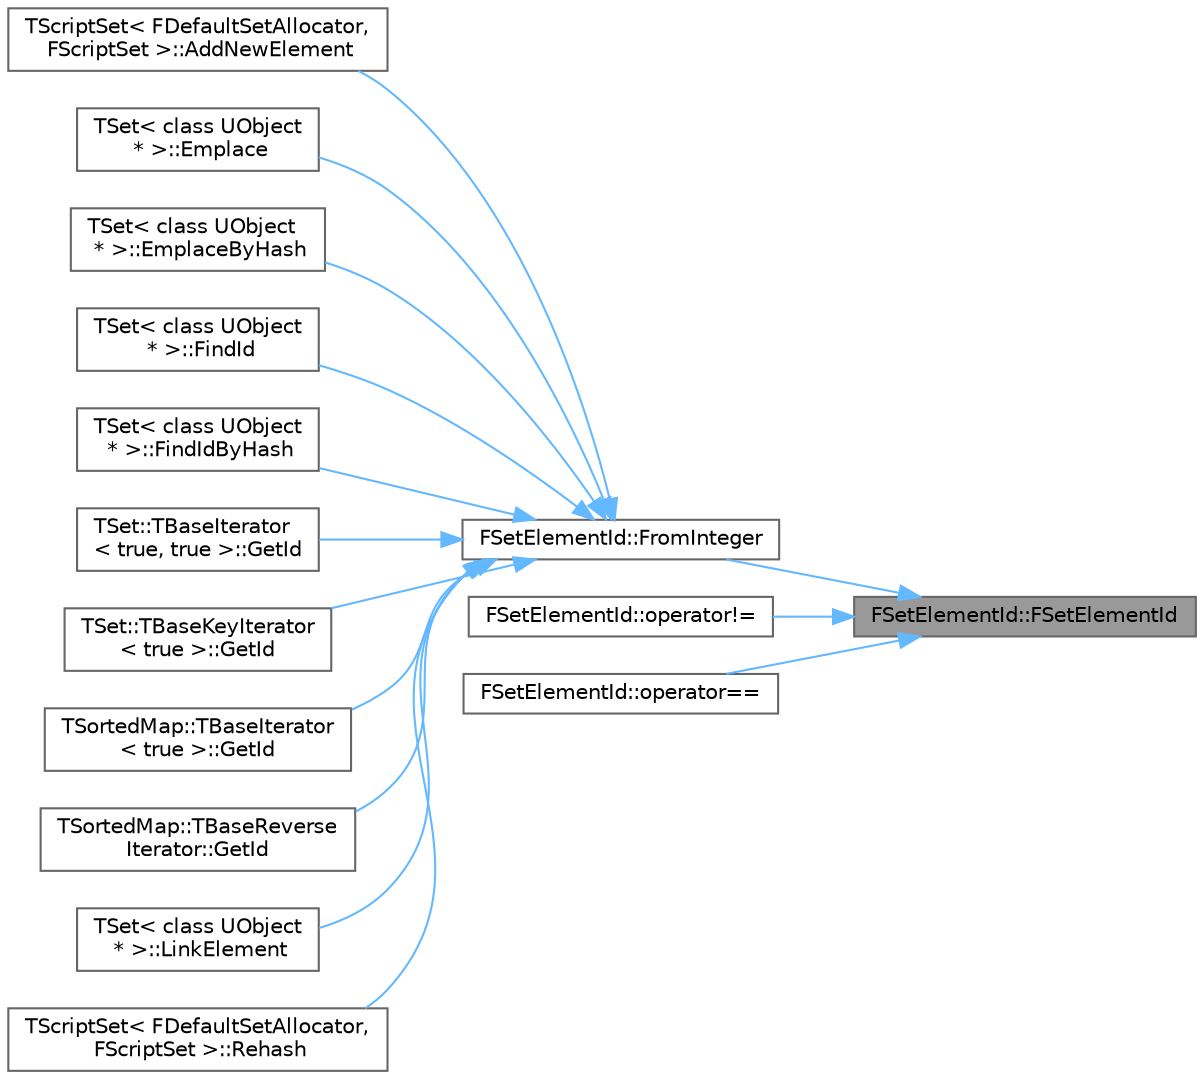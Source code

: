 digraph "FSetElementId::FSetElementId"
{
 // INTERACTIVE_SVG=YES
 // LATEX_PDF_SIZE
  bgcolor="transparent";
  edge [fontname=Helvetica,fontsize=10,labelfontname=Helvetica,labelfontsize=10];
  node [fontname=Helvetica,fontsize=10,shape=box,height=0.2,width=0.4];
  rankdir="RL";
  Node1 [id="Node000001",label="FSetElementId::FSetElementId",height=0.2,width=0.4,color="gray40", fillcolor="grey60", style="filled", fontcolor="black",tooltip="Default constructor."];
  Node1 -> Node2 [id="edge1_Node000001_Node000002",dir="back",color="steelblue1",style="solid",tooltip=" "];
  Node2 [id="Node000002",label="FSetElementId::FromInteger",height=0.2,width=0.4,color="grey40", fillcolor="white", style="filled",URL="$dc/d56/classFSetElementId.html#adaeea9fa1fece44164dd4b3ae7855eb3",tooltip=" "];
  Node2 -> Node3 [id="edge2_Node000002_Node000003",dir="back",color="steelblue1",style="solid",tooltip=" "];
  Node3 [id="Node000003",label="TScriptSet\< FDefaultSetAllocator,\l FScriptSet \>::AddNewElement",height=0.2,width=0.4,color="grey40", fillcolor="white", style="filled",URL="$d8/d49/classTScriptSet.html#a8770e1ef2aee6cba142f2682b2911bf7",tooltip=" "];
  Node2 -> Node4 [id="edge3_Node000002_Node000004",dir="back",color="steelblue1",style="solid",tooltip=" "];
  Node4 [id="Node000004",label="TSet\< class UObject\l * \>::Emplace",height=0.2,width=0.4,color="grey40", fillcolor="white", style="filled",URL="$d5/d15/classTSet.html#afddedd828f169328561e2dbc16dd9f0f",tooltip=" "];
  Node2 -> Node5 [id="edge4_Node000002_Node000005",dir="back",color="steelblue1",style="solid",tooltip=" "];
  Node5 [id="Node000005",label="TSet\< class UObject\l * \>::EmplaceByHash",height=0.2,width=0.4,color="grey40", fillcolor="white", style="filled",URL="$d5/d15/classTSet.html#a91097550917ed6e0673b951dc88588cf",tooltip=" "];
  Node2 -> Node6 [id="edge5_Node000002_Node000006",dir="back",color="steelblue1",style="solid",tooltip=" "];
  Node6 [id="Node000006",label="TSet\< class UObject\l * \>::FindId",height=0.2,width=0.4,color="grey40", fillcolor="white", style="filled",URL="$d5/d15/classTSet.html#a7b4cc3eee471534406904cb1017806d0",tooltip=" "];
  Node2 -> Node7 [id="edge6_Node000002_Node000007",dir="back",color="steelblue1",style="solid",tooltip=" "];
  Node7 [id="Node000007",label="TSet\< class UObject\l * \>::FindIdByHash",height=0.2,width=0.4,color="grey40", fillcolor="white", style="filled",URL="$d5/d15/classTSet.html#acd15ba1c3d7c63fd99d3704cbafe2268",tooltip=" "];
  Node2 -> Node8 [id="edge7_Node000002_Node000008",dir="back",color="steelblue1",style="solid",tooltip=" "];
  Node8 [id="Node000008",label="TSet::TBaseIterator\l\< true, true \>::GetId",height=0.2,width=0.4,color="grey40", fillcolor="white", style="filled",URL="$dd/d2d/classTSet_1_1TBaseIterator.html#a6f2e62709d33a6277b40d1feed180629",tooltip=" "];
  Node2 -> Node9 [id="edge8_Node000002_Node000009",dir="back",color="steelblue1",style="solid",tooltip=" "];
  Node9 [id="Node000009",label="TSet::TBaseKeyIterator\l\< true \>::GetId",height=0.2,width=0.4,color="grey40", fillcolor="white", style="filled",URL="$da/d8f/classTSet_1_1TBaseKeyIterator.html#abc6f4b712ccc7419f240da5412cbc490",tooltip=" "];
  Node2 -> Node10 [id="edge9_Node000002_Node000010",dir="back",color="steelblue1",style="solid",tooltip=" "];
  Node10 [id="Node000010",label="TSortedMap::TBaseIterator\l\< true \>::GetId",height=0.2,width=0.4,color="grey40", fillcolor="white", style="filled",URL="$d2/df2/classTSortedMap_1_1TBaseIterator.html#ac6cb0af62de142a877c98288e89cc2ef",tooltip=" "];
  Node2 -> Node11 [id="edge10_Node000002_Node000011",dir="back",color="steelblue1",style="solid",tooltip=" "];
  Node11 [id="Node000011",label="TSortedMap::TBaseReverse\lIterator::GetId",height=0.2,width=0.4,color="grey40", fillcolor="white", style="filled",URL="$d8/d4f/classTSortedMap_1_1TBaseReverseIterator.html#a33c09e84516b86179b3d7ec5ff5e3724",tooltip=" "];
  Node2 -> Node12 [id="edge11_Node000002_Node000012",dir="back",color="steelblue1",style="solid",tooltip=" "];
  Node12 [id="Node000012",label="TSet\< class UObject\l * \>::LinkElement",height=0.2,width=0.4,color="grey40", fillcolor="white", style="filled",URL="$d5/d15/classTSet.html#aaf516b02cdafb72f8f852aae1daf6a9a",tooltip=" "];
  Node2 -> Node13 [id="edge12_Node000002_Node000013",dir="back",color="steelblue1",style="solid",tooltip=" "];
  Node13 [id="Node000013",label="TScriptSet\< FDefaultSetAllocator,\l FScriptSet \>::Rehash",height=0.2,width=0.4,color="grey40", fillcolor="white", style="filled",URL="$d8/d49/classTScriptSet.html#a7c9453550077b170fa8dde5607a26467",tooltip=" "];
  Node1 -> Node14 [id="edge13_Node000001_Node000014",dir="back",color="steelblue1",style="solid",tooltip=" "];
  Node14 [id="Node000014",label="FSetElementId::operator!=",height=0.2,width=0.4,color="grey40", fillcolor="white", style="filled",URL="$dc/d56/classFSetElementId.html#a0f763f1b041a877ad9c381cd0c58bc83",tooltip=" "];
  Node1 -> Node15 [id="edge14_Node000001_Node000015",dir="back",color="steelblue1",style="solid",tooltip=" "];
  Node15 [id="Node000015",label="FSetElementId::operator==",height=0.2,width=0.4,color="grey40", fillcolor="white", style="filled",URL="$dc/d56/classFSetElementId.html#af9b835cdb42bda080071d2a38990afac",tooltip="Comparison operators."];
}
